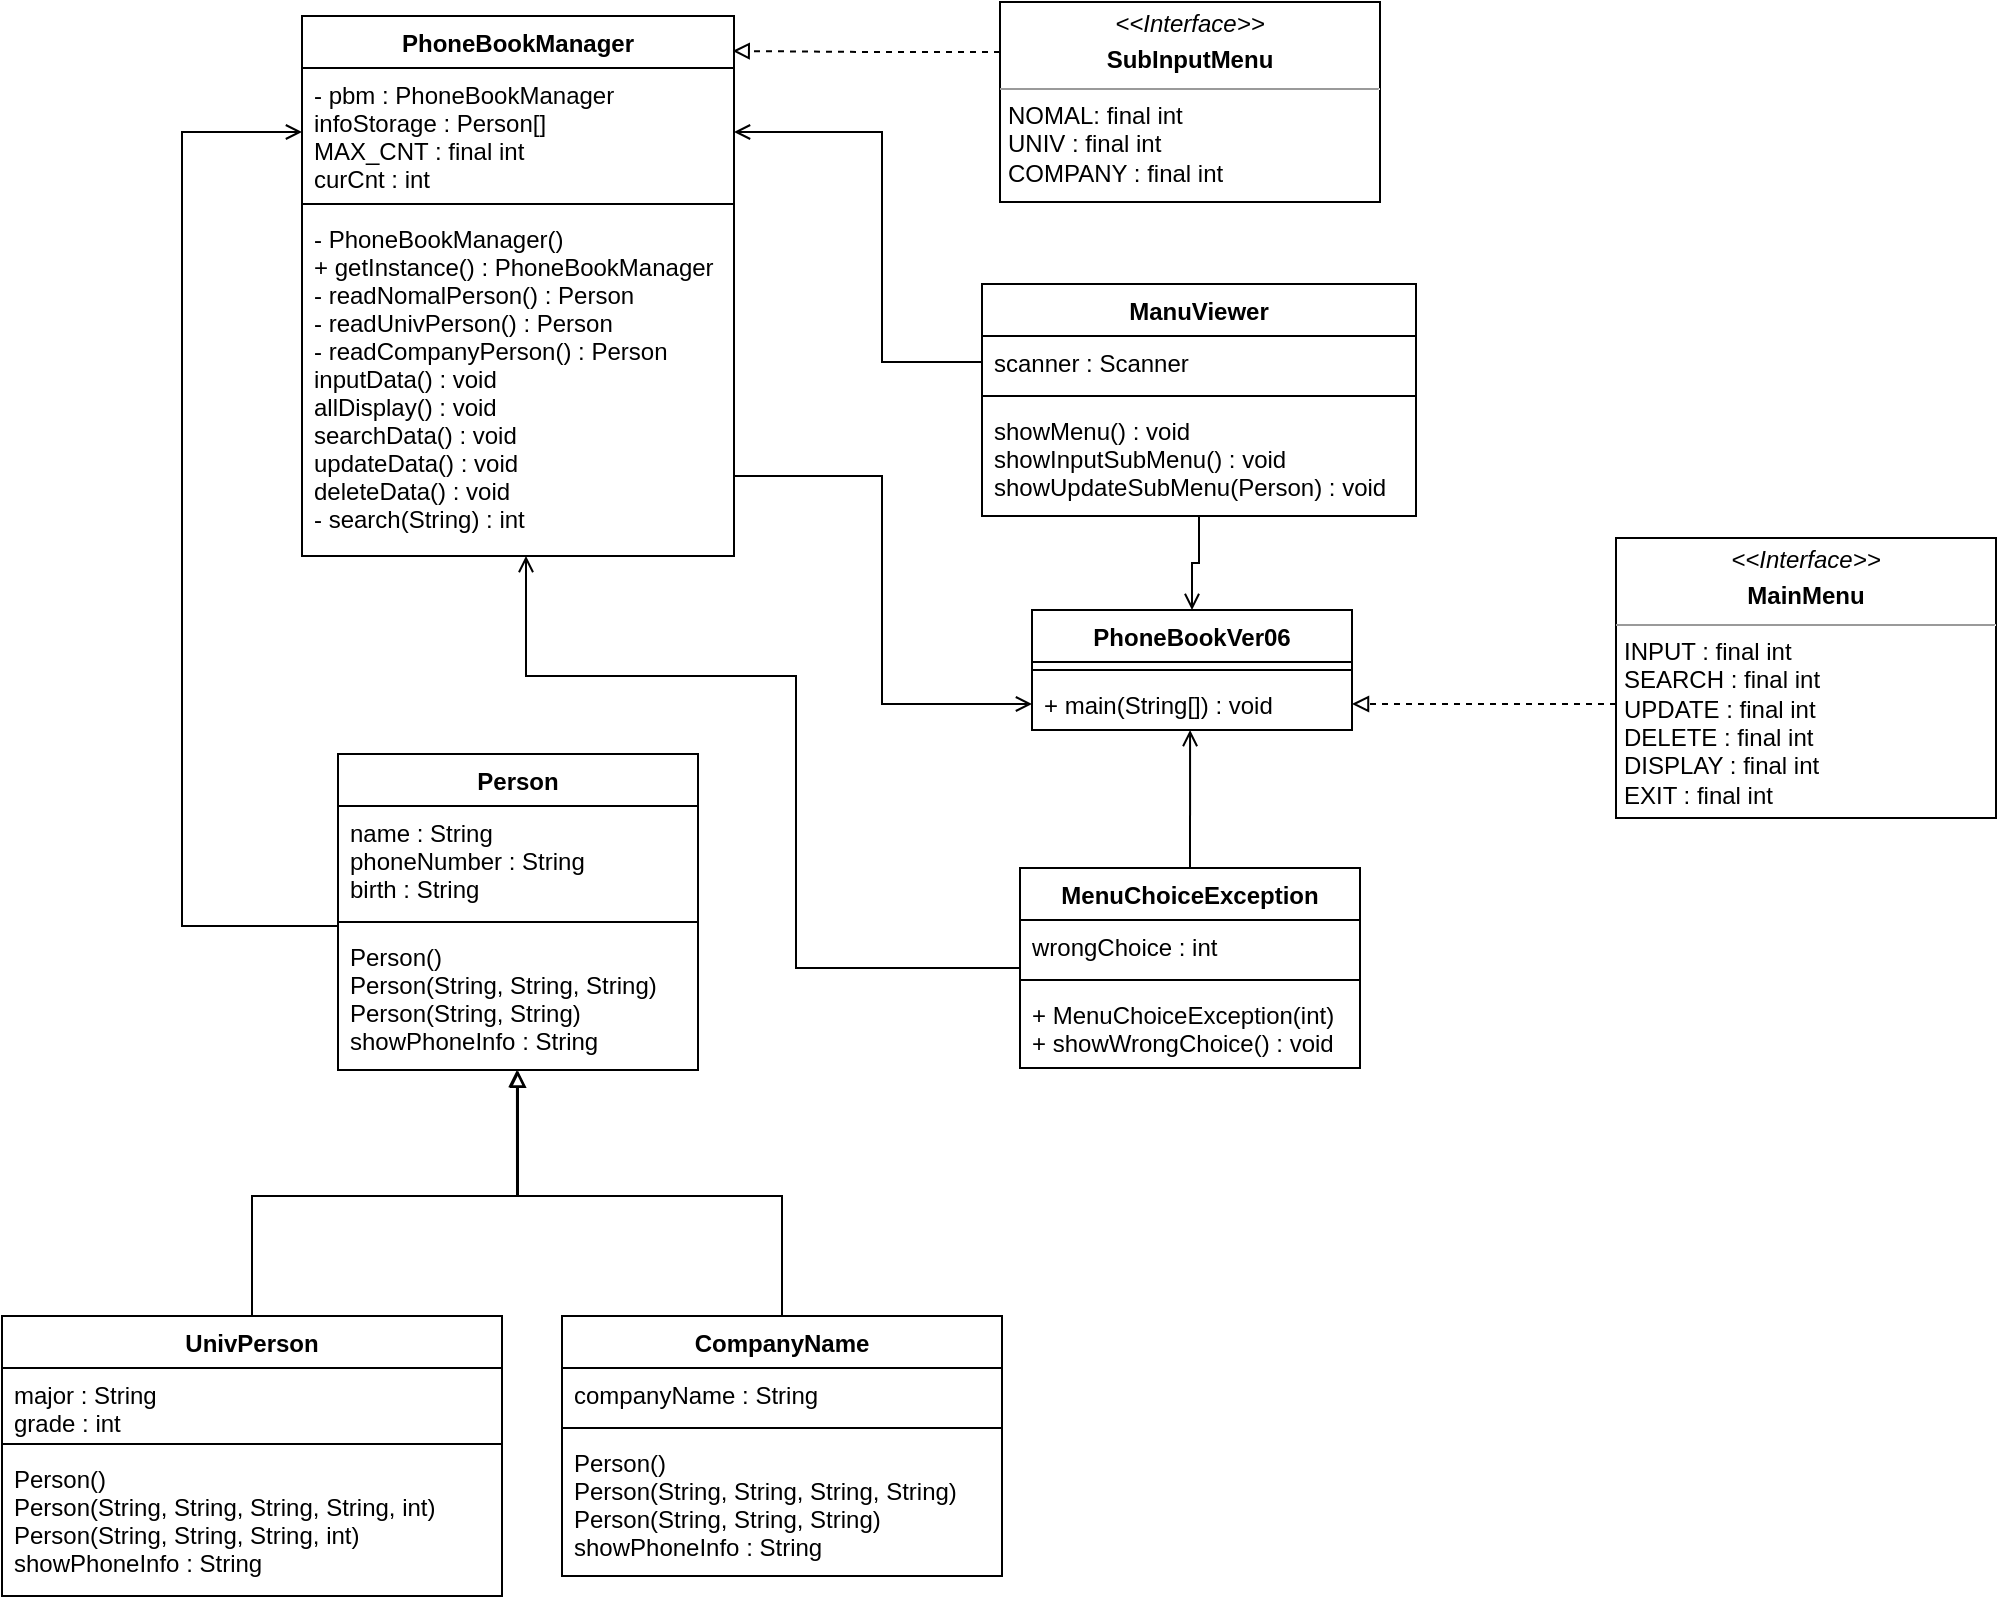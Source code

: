<mxfile version="17.5.0" type="device"><diagram id="C5RBs43oDa-KdzZeNtuy" name="Page-1"><mxGraphModel dx="1663" dy="812" grid="1" gridSize="10" guides="1" tooltips="1" connect="1" arrows="1" fold="1" page="1" pageScale="1" pageWidth="1169" pageHeight="827" math="0" shadow="0"><root><mxCell id="WIyWlLk6GJQsqaUBKTNV-0"/><mxCell id="WIyWlLk6GJQsqaUBKTNV-1" parent="WIyWlLk6GJQsqaUBKTNV-0"/><mxCell id="sHIqR2j0eO3zv3aJGF3C-0" value="PhoneBookVer06" style="swimlane;fontStyle=1;align=center;verticalAlign=top;childLayout=stackLayout;horizontal=1;startSize=26;horizontalStack=0;resizeParent=1;resizeParentMax=0;resizeLast=0;collapsible=1;marginBottom=0;" vertex="1" parent="WIyWlLk6GJQsqaUBKTNV-1"><mxGeometry x="598" y="327" width="160" height="60" as="geometry"/></mxCell><mxCell id="sHIqR2j0eO3zv3aJGF3C-2" value="" style="line;strokeWidth=1;fillColor=none;align=left;verticalAlign=middle;spacingTop=-1;spacingLeft=3;spacingRight=3;rotatable=0;labelPosition=right;points=[];portConstraint=eastwest;" vertex="1" parent="sHIqR2j0eO3zv3aJGF3C-0"><mxGeometry y="26" width="160" height="8" as="geometry"/></mxCell><mxCell id="sHIqR2j0eO3zv3aJGF3C-3" value="+ main(String[]) : void" style="text;strokeColor=none;fillColor=none;align=left;verticalAlign=top;spacingLeft=4;spacingRight=4;overflow=hidden;rotatable=0;points=[[0,0.5],[1,0.5]];portConstraint=eastwest;" vertex="1" parent="sHIqR2j0eO3zv3aJGF3C-0"><mxGeometry y="34" width="160" height="26" as="geometry"/></mxCell><mxCell id="sHIqR2j0eO3zv3aJGF3C-42" style="edgeStyle=orthogonalEdgeStyle;rounded=0;orthogonalLoop=1;jettySize=auto;html=1;entryX=0;entryY=0.5;entryDx=0;entryDy=0;endArrow=open;endFill=0;strokeColor=#000000;exitX=-0.001;exitY=1.111;exitDx=0;exitDy=0;exitPerimeter=0;" edge="1" parent="WIyWlLk6GJQsqaUBKTNV-1" source="sHIqR2j0eO3zv3aJGF3C-5" target="sHIqR2j0eO3zv3aJGF3C-23"><mxGeometry relative="1" as="geometry"><Array as="points"><mxPoint x="173" y="485"/><mxPoint x="173" y="88"/></Array></mxGeometry></mxCell><mxCell id="sHIqR2j0eO3zv3aJGF3C-4" value="Person" style="swimlane;fontStyle=1;align=center;verticalAlign=top;childLayout=stackLayout;horizontal=1;startSize=26;horizontalStack=0;resizeParent=1;resizeParentMax=0;resizeLast=0;collapsible=1;marginBottom=0;" vertex="1" parent="WIyWlLk6GJQsqaUBKTNV-1"><mxGeometry x="251" y="399" width="180" height="158" as="geometry"/></mxCell><mxCell id="sHIqR2j0eO3zv3aJGF3C-5" value="name : String&#xA;phoneNumber : String&#xA;birth : String" style="text;strokeColor=none;fillColor=none;align=left;verticalAlign=top;spacingLeft=4;spacingRight=4;overflow=hidden;rotatable=0;points=[[0,0.5],[1,0.5]];portConstraint=eastwest;" vertex="1" parent="sHIqR2j0eO3zv3aJGF3C-4"><mxGeometry y="26" width="180" height="54" as="geometry"/></mxCell><mxCell id="sHIqR2j0eO3zv3aJGF3C-6" value="" style="line;strokeWidth=1;fillColor=none;align=left;verticalAlign=middle;spacingTop=-1;spacingLeft=3;spacingRight=3;rotatable=0;labelPosition=right;points=[];portConstraint=eastwest;" vertex="1" parent="sHIqR2j0eO3zv3aJGF3C-4"><mxGeometry y="80" width="180" height="8" as="geometry"/></mxCell><mxCell id="sHIqR2j0eO3zv3aJGF3C-7" value="Person()&#xA;Person(String, String, String)&#xA;Person(String, String)&#xA;showPhoneInfo : String" style="text;strokeColor=none;fillColor=none;align=left;verticalAlign=top;spacingLeft=4;spacingRight=4;overflow=hidden;rotatable=0;points=[[0,0.5],[1,0.5]];portConstraint=eastwest;" vertex="1" parent="sHIqR2j0eO3zv3aJGF3C-4"><mxGeometry y="88" width="180" height="70" as="geometry"/></mxCell><mxCell id="sHIqR2j0eO3zv3aJGF3C-28" style="edgeStyle=orthogonalEdgeStyle;rounded=0;orthogonalLoop=1;jettySize=auto;html=1;entryX=0.497;entryY=1;entryDx=0;entryDy=0;entryPerimeter=0;endArrow=block;endFill=0;strokeColor=#000000;exitX=0.5;exitY=0;exitDx=0;exitDy=0;" edge="1" parent="WIyWlLk6GJQsqaUBKTNV-1" source="sHIqR2j0eO3zv3aJGF3C-8" target="sHIqR2j0eO3zv3aJGF3C-7"><mxGeometry relative="1" as="geometry"><Array as="points"><mxPoint x="208" y="620"/><mxPoint x="340" y="620"/></Array></mxGeometry></mxCell><mxCell id="sHIqR2j0eO3zv3aJGF3C-8" value="UnivPerson" style="swimlane;fontStyle=1;align=center;verticalAlign=top;childLayout=stackLayout;horizontal=1;startSize=26;horizontalStack=0;resizeParent=1;resizeParentMax=0;resizeLast=0;collapsible=1;marginBottom=0;" vertex="1" parent="WIyWlLk6GJQsqaUBKTNV-1"><mxGeometry x="83" y="680" width="250" height="140" as="geometry"/></mxCell><mxCell id="sHIqR2j0eO3zv3aJGF3C-9" value="major : String&#xA;grade : int&#xA;" style="text;strokeColor=none;fillColor=none;align=left;verticalAlign=top;spacingLeft=4;spacingRight=4;overflow=hidden;rotatable=0;points=[[0,0.5],[1,0.5]];portConstraint=eastwest;" vertex="1" parent="sHIqR2j0eO3zv3aJGF3C-8"><mxGeometry y="26" width="250" height="34" as="geometry"/></mxCell><mxCell id="sHIqR2j0eO3zv3aJGF3C-10" value="" style="line;strokeWidth=1;fillColor=none;align=left;verticalAlign=middle;spacingTop=-1;spacingLeft=3;spacingRight=3;rotatable=0;labelPosition=right;points=[];portConstraint=eastwest;" vertex="1" parent="sHIqR2j0eO3zv3aJGF3C-8"><mxGeometry y="60" width="250" height="8" as="geometry"/></mxCell><mxCell id="sHIqR2j0eO3zv3aJGF3C-11" value="Person()&#xA;Person(String, String, String, String, int)&#xA;Person(String, String, String, int)&#xA;showPhoneInfo : String" style="text;strokeColor=none;fillColor=none;align=left;verticalAlign=top;spacingLeft=4;spacingRight=4;overflow=hidden;rotatable=0;points=[[0,0.5],[1,0.5]];portConstraint=eastwest;" vertex="1" parent="sHIqR2j0eO3zv3aJGF3C-8"><mxGeometry y="68" width="250" height="72" as="geometry"/></mxCell><mxCell id="sHIqR2j0eO3zv3aJGF3C-22" value="PhoneBookManager" style="swimlane;fontStyle=1;align=center;verticalAlign=top;childLayout=stackLayout;horizontal=1;startSize=26;horizontalStack=0;resizeParent=1;resizeParentMax=0;resizeLast=0;collapsible=1;marginBottom=0;" vertex="1" parent="WIyWlLk6GJQsqaUBKTNV-1"><mxGeometry x="233" y="30" width="216" height="270" as="geometry"/></mxCell><mxCell id="sHIqR2j0eO3zv3aJGF3C-23" value="- pbm : PhoneBookManager&#xA;infoStorage : Person[]&#xA;MAX_CNT : final int&#xA;curCnt : int&#xA;" style="text;strokeColor=none;fillColor=none;align=left;verticalAlign=top;spacingLeft=4;spacingRight=4;overflow=hidden;rotatable=0;points=[[0,0.5],[1,0.5]];portConstraint=eastwest;" vertex="1" parent="sHIqR2j0eO3zv3aJGF3C-22"><mxGeometry y="26" width="216" height="64" as="geometry"/></mxCell><mxCell id="sHIqR2j0eO3zv3aJGF3C-24" value="" style="line;strokeWidth=1;fillColor=none;align=left;verticalAlign=middle;spacingTop=-1;spacingLeft=3;spacingRight=3;rotatable=0;labelPosition=right;points=[];portConstraint=eastwest;" vertex="1" parent="sHIqR2j0eO3zv3aJGF3C-22"><mxGeometry y="90" width="216" height="8" as="geometry"/></mxCell><mxCell id="sHIqR2j0eO3zv3aJGF3C-25" value="- PhoneBookManager()&#xA;+ getInstance() : PhoneBookManager&#xA;- readNomalPerson() : Person&#xA;- readUnivPerson() : Person&#xA;- readCompanyPerson() : Person&#xA;inputData() : void&#xA;allDisplay() : void&#xA;searchData() : void&#xA;updateData() : void&#xA;deleteData() : void&#xA;- search(String) : int&#xA;" style="text;strokeColor=none;fillColor=none;align=left;verticalAlign=top;spacingLeft=4;spacingRight=4;overflow=hidden;rotatable=0;points=[[0,0.5],[1,0.5]];portConstraint=eastwest;" vertex="1" parent="sHIqR2j0eO3zv3aJGF3C-22"><mxGeometry y="98" width="216" height="172" as="geometry"/></mxCell><mxCell id="sHIqR2j0eO3zv3aJGF3C-29" style="edgeStyle=orthogonalEdgeStyle;rounded=0;orthogonalLoop=1;jettySize=auto;html=1;endArrow=block;endFill=0;strokeColor=#000000;entryX=0.5;entryY=1.005;entryDx=0;entryDy=0;entryPerimeter=0;exitX=0.5;exitY=0;exitDx=0;exitDy=0;" edge="1" parent="WIyWlLk6GJQsqaUBKTNV-1" source="sHIqR2j0eO3zv3aJGF3C-12" target="sHIqR2j0eO3zv3aJGF3C-7"><mxGeometry relative="1" as="geometry"><mxPoint x="253" y="550" as="targetPoint"/><Array as="points"><mxPoint x="473" y="620"/><mxPoint x="341" y="620"/></Array></mxGeometry></mxCell><mxCell id="sHIqR2j0eO3zv3aJGF3C-12" value="CompanyName" style="swimlane;fontStyle=1;align=center;verticalAlign=top;childLayout=stackLayout;horizontal=1;startSize=26;horizontalStack=0;resizeParent=1;resizeParentMax=0;resizeLast=0;collapsible=1;marginBottom=0;" vertex="1" parent="WIyWlLk6GJQsqaUBKTNV-1"><mxGeometry x="363" y="680" width="220" height="130" as="geometry"/></mxCell><mxCell id="sHIqR2j0eO3zv3aJGF3C-13" value="companyName : String" style="text;strokeColor=none;fillColor=none;align=left;verticalAlign=top;spacingLeft=4;spacingRight=4;overflow=hidden;rotatable=0;points=[[0,0.5],[1,0.5]];portConstraint=eastwest;" vertex="1" parent="sHIqR2j0eO3zv3aJGF3C-12"><mxGeometry y="26" width="220" height="26" as="geometry"/></mxCell><mxCell id="sHIqR2j0eO3zv3aJGF3C-14" value="" style="line;strokeWidth=1;fillColor=none;align=left;verticalAlign=middle;spacingTop=-1;spacingLeft=3;spacingRight=3;rotatable=0;labelPosition=right;points=[];portConstraint=eastwest;" vertex="1" parent="sHIqR2j0eO3zv3aJGF3C-12"><mxGeometry y="52" width="220" height="8" as="geometry"/></mxCell><mxCell id="sHIqR2j0eO3zv3aJGF3C-15" value="Person()&#xA;Person(String, String, String, String)&#xA;Person(String, String, String)&#xA;showPhoneInfo : String" style="text;strokeColor=none;fillColor=none;align=left;verticalAlign=top;spacingLeft=4;spacingRight=4;overflow=hidden;rotatable=0;points=[[0,0.5],[1,0.5]];portConstraint=eastwest;" vertex="1" parent="sHIqR2j0eO3zv3aJGF3C-12"><mxGeometry y="60" width="220" height="70" as="geometry"/></mxCell><mxCell id="sHIqR2j0eO3zv3aJGF3C-44" style="edgeStyle=orthogonalEdgeStyle;rounded=0;orthogonalLoop=1;jettySize=auto;html=1;endArrow=open;endFill=0;strokeColor=#000000;entryX=0.5;entryY=0;entryDx=0;entryDy=0;" edge="1" parent="WIyWlLk6GJQsqaUBKTNV-1" source="sHIqR2j0eO3zv3aJGF3C-31" target="sHIqR2j0eO3zv3aJGF3C-0"><mxGeometry relative="1" as="geometry"><mxPoint x="813" y="260" as="targetPoint"/><Array as="points"/></mxGeometry></mxCell><mxCell id="sHIqR2j0eO3zv3aJGF3C-31" value="ManuViewer" style="swimlane;fontStyle=1;align=center;verticalAlign=top;childLayout=stackLayout;horizontal=1;startSize=26;horizontalStack=0;resizeParent=1;resizeParentMax=0;resizeLast=0;collapsible=1;marginBottom=0;" vertex="1" parent="WIyWlLk6GJQsqaUBKTNV-1"><mxGeometry x="573" y="164" width="217" height="116" as="geometry"/></mxCell><mxCell id="sHIqR2j0eO3zv3aJGF3C-32" value="scanner : Scanner" style="text;strokeColor=none;fillColor=none;align=left;verticalAlign=top;spacingLeft=4;spacingRight=4;overflow=hidden;rotatable=0;points=[[0,0.5],[1,0.5]];portConstraint=eastwest;" vertex="1" parent="sHIqR2j0eO3zv3aJGF3C-31"><mxGeometry y="26" width="217" height="26" as="geometry"/></mxCell><mxCell id="sHIqR2j0eO3zv3aJGF3C-33" value="" style="line;strokeWidth=1;fillColor=none;align=left;verticalAlign=middle;spacingTop=-1;spacingLeft=3;spacingRight=3;rotatable=0;labelPosition=right;points=[];portConstraint=eastwest;" vertex="1" parent="sHIqR2j0eO3zv3aJGF3C-31"><mxGeometry y="52" width="217" height="8" as="geometry"/></mxCell><mxCell id="sHIqR2j0eO3zv3aJGF3C-34" value="showMenu() : void&#xA;showInputSubMenu() : void&#xA;showUpdateSubMenu(Person) : void&#xA;" style="text;strokeColor=none;fillColor=none;align=left;verticalAlign=top;spacingLeft=4;spacingRight=4;overflow=hidden;rotatable=0;points=[[0,0.5],[1,0.5]];portConstraint=eastwest;" vertex="1" parent="sHIqR2j0eO3zv3aJGF3C-31"><mxGeometry y="60" width="217" height="56" as="geometry"/></mxCell><mxCell id="sHIqR2j0eO3zv3aJGF3C-43" style="edgeStyle=orthogonalEdgeStyle;rounded=0;orthogonalLoop=1;jettySize=auto;html=1;entryX=1;entryY=0.5;entryDx=0;entryDy=0;endArrow=block;endFill=0;strokeColor=#000000;dashed=1;" edge="1" parent="WIyWlLk6GJQsqaUBKTNV-1" source="sHIqR2j0eO3zv3aJGF3C-36" target="sHIqR2j0eO3zv3aJGF3C-3"><mxGeometry relative="1" as="geometry"><Array as="points"><mxPoint x="853" y="374"/><mxPoint x="853" y="374"/></Array></mxGeometry></mxCell><mxCell id="sHIqR2j0eO3zv3aJGF3C-36" value="&lt;p style=&quot;margin: 0px ; margin-top: 4px ; text-align: center&quot;&gt;&lt;i&gt;&amp;lt;&amp;lt;Interface&amp;gt;&amp;gt;&lt;/i&gt;&lt;/p&gt;&lt;p style=&quot;margin: 0px ; margin-top: 4px ; text-align: center&quot;&gt;&lt;b&gt;MainMenu&lt;/b&gt;&lt;br&gt;&lt;/p&gt;&lt;hr size=&quot;1&quot;&gt;&lt;p style=&quot;margin: 0px ; margin-left: 4px&quot;&gt;INPUT : final int&lt;/p&gt;&lt;p style=&quot;margin: 0px ; margin-left: 4px&quot;&gt;SEARCH : final int&lt;/p&gt;&lt;p style=&quot;margin: 0px ; margin-left: 4px&quot;&gt;UPDATE : final int&lt;/p&gt;&lt;p style=&quot;margin: 0px ; margin-left: 4px&quot;&gt;DELETE : final int&lt;/p&gt;&lt;p style=&quot;margin: 0px ; margin-left: 4px&quot;&gt;DISPLAY : final int&lt;/p&gt;&lt;p style=&quot;margin: 0px ; margin-left: 4px&quot;&gt;EXIT : final int&lt;br&gt;&lt;/p&gt;" style="verticalAlign=top;align=left;overflow=fill;fontSize=12;fontFamily=Helvetica;html=1;" vertex="1" parent="WIyWlLk6GJQsqaUBKTNV-1"><mxGeometry x="890" y="291" width="190" height="140" as="geometry"/></mxCell><mxCell id="sHIqR2j0eO3zv3aJGF3C-48" style="edgeStyle=orthogonalEdgeStyle;rounded=0;orthogonalLoop=1;jettySize=auto;html=1;entryX=0.997;entryY=-0.133;entryDx=0;entryDy=0;entryPerimeter=0;dashed=1;endArrow=block;endFill=0;strokeColor=#000000;exitX=0;exitY=0.25;exitDx=0;exitDy=0;" edge="1" parent="WIyWlLk6GJQsqaUBKTNV-1" source="sHIqR2j0eO3zv3aJGF3C-37" target="sHIqR2j0eO3zv3aJGF3C-23"><mxGeometry relative="1" as="geometry"/></mxCell><mxCell id="sHIqR2j0eO3zv3aJGF3C-37" value="&lt;p style=&quot;margin: 0px ; margin-top: 4px ; text-align: center&quot;&gt;&lt;i&gt;&amp;lt;&amp;lt;Interface&amp;gt;&amp;gt;&lt;/i&gt;&lt;/p&gt;&lt;p style=&quot;margin: 0px ; margin-top: 4px ; text-align: center&quot;&gt;&lt;b&gt;SubInputMenu&lt;/b&gt;&lt;br&gt;&lt;/p&gt;&lt;hr size=&quot;1&quot;&gt;&lt;p style=&quot;margin: 0px ; margin-left: 4px&quot;&gt;NOMAL: final int&lt;/p&gt;&lt;p style=&quot;margin: 0px ; margin-left: 4px&quot;&gt;UNIV : final int&lt;/p&gt;&lt;p style=&quot;margin: 0px ; margin-left: 4px&quot;&gt;COMPANY : final int&lt;/p&gt;" style="verticalAlign=top;align=left;overflow=fill;fontSize=12;fontFamily=Helvetica;html=1;" vertex="1" parent="WIyWlLk6GJQsqaUBKTNV-1"><mxGeometry x="582" y="23" width="190" height="100" as="geometry"/></mxCell><mxCell id="sHIqR2j0eO3zv3aJGF3C-46" style="edgeStyle=orthogonalEdgeStyle;rounded=0;orthogonalLoop=1;jettySize=auto;html=1;exitX=0.5;exitY=0;exitDx=0;exitDy=0;entryX=0.494;entryY=1;entryDx=0;entryDy=0;entryPerimeter=0;endArrow=open;endFill=0;strokeColor=#000000;" edge="1" parent="WIyWlLk6GJQsqaUBKTNV-1" source="sHIqR2j0eO3zv3aJGF3C-38" target="sHIqR2j0eO3zv3aJGF3C-3"><mxGeometry relative="1" as="geometry"/></mxCell><mxCell id="sHIqR2j0eO3zv3aJGF3C-47" style="edgeStyle=orthogonalEdgeStyle;rounded=0;orthogonalLoop=1;jettySize=auto;html=1;exitX=0;exitY=0.5;exitDx=0;exitDy=0;endArrow=open;endFill=0;strokeColor=#000000;" edge="1" parent="WIyWlLk6GJQsqaUBKTNV-1" source="sHIqR2j0eO3zv3aJGF3C-38" target="sHIqR2j0eO3zv3aJGF3C-25"><mxGeometry relative="1" as="geometry"><Array as="points"><mxPoint x="480" y="506"/><mxPoint x="480" y="360"/><mxPoint x="345" y="360"/></Array></mxGeometry></mxCell><mxCell id="sHIqR2j0eO3zv3aJGF3C-38" value="MenuChoiceException" style="swimlane;fontStyle=1;align=center;verticalAlign=top;childLayout=stackLayout;horizontal=1;startSize=26;horizontalStack=0;resizeParent=1;resizeParentMax=0;resizeLast=0;collapsible=1;marginBottom=0;" vertex="1" parent="WIyWlLk6GJQsqaUBKTNV-1"><mxGeometry x="592" y="456" width="170" height="100" as="geometry"/></mxCell><mxCell id="sHIqR2j0eO3zv3aJGF3C-39" value="wrongChoice : int" style="text;strokeColor=none;fillColor=none;align=left;verticalAlign=top;spacingLeft=4;spacingRight=4;overflow=hidden;rotatable=0;points=[[0,0.5],[1,0.5]];portConstraint=eastwest;" vertex="1" parent="sHIqR2j0eO3zv3aJGF3C-38"><mxGeometry y="26" width="170" height="26" as="geometry"/></mxCell><mxCell id="sHIqR2j0eO3zv3aJGF3C-40" value="" style="line;strokeWidth=1;fillColor=none;align=left;verticalAlign=middle;spacingTop=-1;spacingLeft=3;spacingRight=3;rotatable=0;labelPosition=right;points=[];portConstraint=eastwest;" vertex="1" parent="sHIqR2j0eO3zv3aJGF3C-38"><mxGeometry y="52" width="170" height="8" as="geometry"/></mxCell><mxCell id="sHIqR2j0eO3zv3aJGF3C-41" value="+ MenuChoiceException(int)&#xA;+ showWrongChoice() : void&#xA;" style="text;strokeColor=none;fillColor=none;align=left;verticalAlign=top;spacingLeft=4;spacingRight=4;overflow=hidden;rotatable=0;points=[[0,0.5],[1,0.5]];portConstraint=eastwest;" vertex="1" parent="sHIqR2j0eO3zv3aJGF3C-38"><mxGeometry y="60" width="170" height="40" as="geometry"/></mxCell><mxCell id="sHIqR2j0eO3zv3aJGF3C-45" style="edgeStyle=orthogonalEdgeStyle;rounded=0;orthogonalLoop=1;jettySize=auto;html=1;entryX=1;entryY=0.5;entryDx=0;entryDy=0;endArrow=open;endFill=0;strokeColor=#000000;" edge="1" parent="WIyWlLk6GJQsqaUBKTNV-1" source="sHIqR2j0eO3zv3aJGF3C-32" target="sHIqR2j0eO3zv3aJGF3C-23"><mxGeometry relative="1" as="geometry"><Array as="points"><mxPoint x="523" y="203"/><mxPoint x="523" y="88"/></Array></mxGeometry></mxCell><mxCell id="sHIqR2j0eO3zv3aJGF3C-49" style="edgeStyle=orthogonalEdgeStyle;rounded=0;orthogonalLoop=1;jettySize=auto;html=1;entryX=0;entryY=0.5;entryDx=0;entryDy=0;endArrow=open;endFill=0;strokeColor=#000000;" edge="1" parent="WIyWlLk6GJQsqaUBKTNV-1" source="sHIqR2j0eO3zv3aJGF3C-25" target="sHIqR2j0eO3zv3aJGF3C-3"><mxGeometry relative="1" as="geometry"><Array as="points"><mxPoint x="523" y="260"/><mxPoint x="523" y="374"/></Array></mxGeometry></mxCell></root></mxGraphModel></diagram></mxfile>